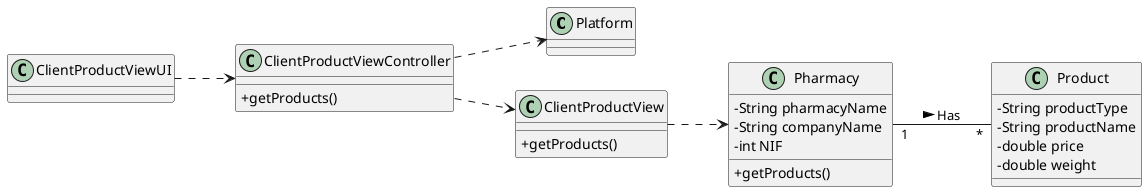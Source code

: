 @startuml
skinparam classAttributeIconSize 0

left to right direction

class Platform {
}

class ClientProductViewUI {
}

class ClientProductViewController {
 +getProducts()
}


class ClientProductView {
  +getProducts()
}

class Pharmacy {
  -String pharmacyName
  -String companyName
  -int NIF
  +getProducts()
}

class Product{
    -String productType
    -String productName
    -double price
    -double weight
}

ClientProductViewUI  ..> ClientProductViewController
ClientProductViewController ..> Platform
ClientProductViewController ..> ClientProductView
ClientProductView ..> Pharmacy
Pharmacy "1" -- "*" Product : Has >



@enduml


